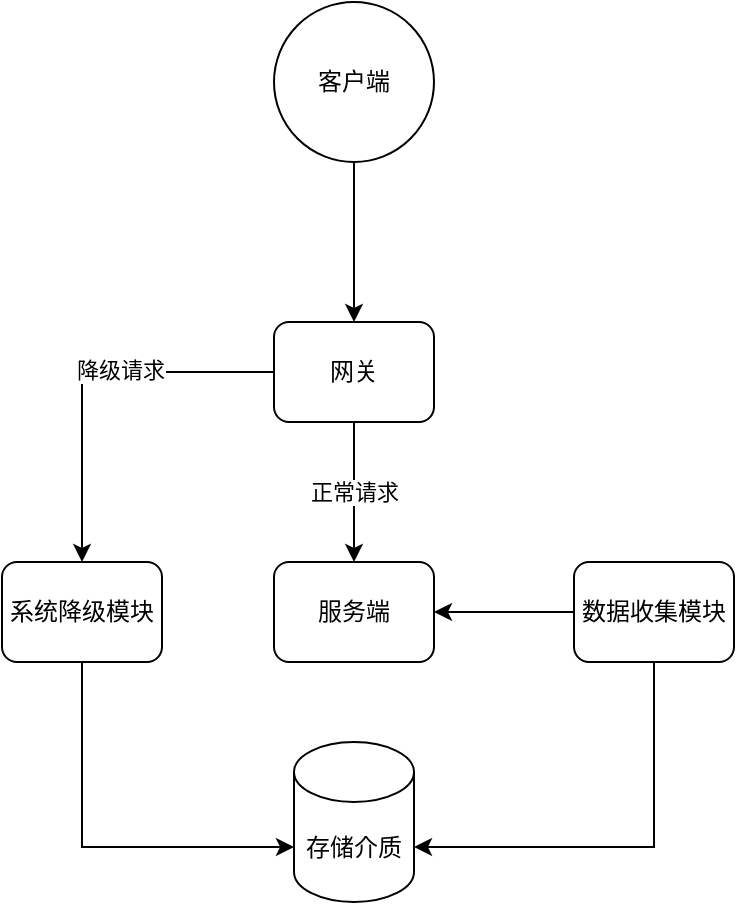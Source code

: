 <mxfile version="16.2.4" type="github">
  <diagram id="ZE1x7BEflS1-NvDDn8an" name="Page-1">
    <mxGraphModel dx="1886" dy="818" grid="1" gridSize="10" guides="1" tooltips="1" connect="1" arrows="1" fold="1" page="1" pageScale="1" pageWidth="827" pageHeight="1169" math="0" shadow="0">
      <root>
        <mxCell id="0" />
        <mxCell id="1" parent="0" />
        <mxCell id="0gD0d5bJB1W-76s1HI3M-9" style="edgeStyle=orthogonalEdgeStyle;rounded=0;orthogonalLoop=1;jettySize=auto;html=1;" edge="1" parent="1" source="0gD0d5bJB1W-76s1HI3M-1" target="0gD0d5bJB1W-76s1HI3M-8">
          <mxGeometry relative="1" as="geometry" />
        </mxCell>
        <mxCell id="0gD0d5bJB1W-76s1HI3M-1" value="客户端" style="ellipse;whiteSpace=wrap;html=1;aspect=fixed;" vertex="1" parent="1">
          <mxGeometry x="390" y="20" width="80" height="80" as="geometry" />
        </mxCell>
        <mxCell id="0gD0d5bJB1W-76s1HI3M-5" style="edgeStyle=orthogonalEdgeStyle;rounded=0;orthogonalLoop=1;jettySize=auto;html=1;entryX=1;entryY=0;entryDx=0;entryDy=52.5;entryPerimeter=0;exitX=0.5;exitY=1;exitDx=0;exitDy=0;" edge="1" parent="1" source="0gD0d5bJB1W-76s1HI3M-2" target="0gD0d5bJB1W-76s1HI3M-3">
          <mxGeometry relative="1" as="geometry">
            <mxPoint x="474" y="590" as="targetPoint" />
          </mxGeometry>
        </mxCell>
        <mxCell id="0gD0d5bJB1W-76s1HI3M-13" style="edgeStyle=orthogonalEdgeStyle;rounded=0;orthogonalLoop=1;jettySize=auto;html=1;entryX=1;entryY=0.5;entryDx=0;entryDy=0;" edge="1" parent="1" source="0gD0d5bJB1W-76s1HI3M-2" target="0gD0d5bJB1W-76s1HI3M-7">
          <mxGeometry relative="1" as="geometry" />
        </mxCell>
        <mxCell id="0gD0d5bJB1W-76s1HI3M-2" value="数据收集模块" style="rounded=1;whiteSpace=wrap;html=1;" vertex="1" parent="1">
          <mxGeometry x="540" y="300" width="80" height="50" as="geometry" />
        </mxCell>
        <mxCell id="0gD0d5bJB1W-76s1HI3M-3" value="存储介质" style="shape=cylinder3;whiteSpace=wrap;html=1;boundedLbl=1;backgroundOutline=1;size=15;" vertex="1" parent="1">
          <mxGeometry x="400" y="390" width="60" height="80" as="geometry" />
        </mxCell>
        <mxCell id="0gD0d5bJB1W-76s1HI3M-6" style="edgeStyle=orthogonalEdgeStyle;rounded=0;orthogonalLoop=1;jettySize=auto;html=1;entryX=0;entryY=0;entryDx=0;entryDy=52.5;entryPerimeter=0;exitX=0.5;exitY=1;exitDx=0;exitDy=0;" edge="1" parent="1" source="0gD0d5bJB1W-76s1HI3M-4" target="0gD0d5bJB1W-76s1HI3M-3">
          <mxGeometry relative="1" as="geometry" />
        </mxCell>
        <mxCell id="0gD0d5bJB1W-76s1HI3M-4" value="系统降级模块" style="rounded=1;whiteSpace=wrap;html=1;" vertex="1" parent="1">
          <mxGeometry x="254" y="300" width="80" height="50" as="geometry" />
        </mxCell>
        <mxCell id="0gD0d5bJB1W-76s1HI3M-7" value="服务端" style="rounded=1;whiteSpace=wrap;html=1;" vertex="1" parent="1">
          <mxGeometry x="390" y="300" width="80" height="50" as="geometry" />
        </mxCell>
        <mxCell id="0gD0d5bJB1W-76s1HI3M-10" value="正常请求" style="edgeStyle=orthogonalEdgeStyle;rounded=0;orthogonalLoop=1;jettySize=auto;html=1;entryX=0.5;entryY=0;entryDx=0;entryDy=0;" edge="1" parent="1" source="0gD0d5bJB1W-76s1HI3M-8" target="0gD0d5bJB1W-76s1HI3M-7">
          <mxGeometry relative="1" as="geometry" />
        </mxCell>
        <mxCell id="0gD0d5bJB1W-76s1HI3M-11" style="edgeStyle=orthogonalEdgeStyle;rounded=0;orthogonalLoop=1;jettySize=auto;html=1;" edge="1" parent="1" source="0gD0d5bJB1W-76s1HI3M-8" target="0gD0d5bJB1W-76s1HI3M-4">
          <mxGeometry relative="1" as="geometry" />
        </mxCell>
        <mxCell id="0gD0d5bJB1W-76s1HI3M-12" value="降级请求" style="edgeLabel;html=1;align=center;verticalAlign=middle;resizable=0;points=[];" vertex="1" connectable="0" parent="0gD0d5bJB1W-76s1HI3M-11">
          <mxGeometry x="-0.189" y="-1" relative="1" as="geometry">
            <mxPoint as="offset" />
          </mxGeometry>
        </mxCell>
        <mxCell id="0gD0d5bJB1W-76s1HI3M-8" value="网关" style="rounded=1;whiteSpace=wrap;html=1;" vertex="1" parent="1">
          <mxGeometry x="390" y="180" width="80" height="50" as="geometry" />
        </mxCell>
      </root>
    </mxGraphModel>
  </diagram>
</mxfile>
